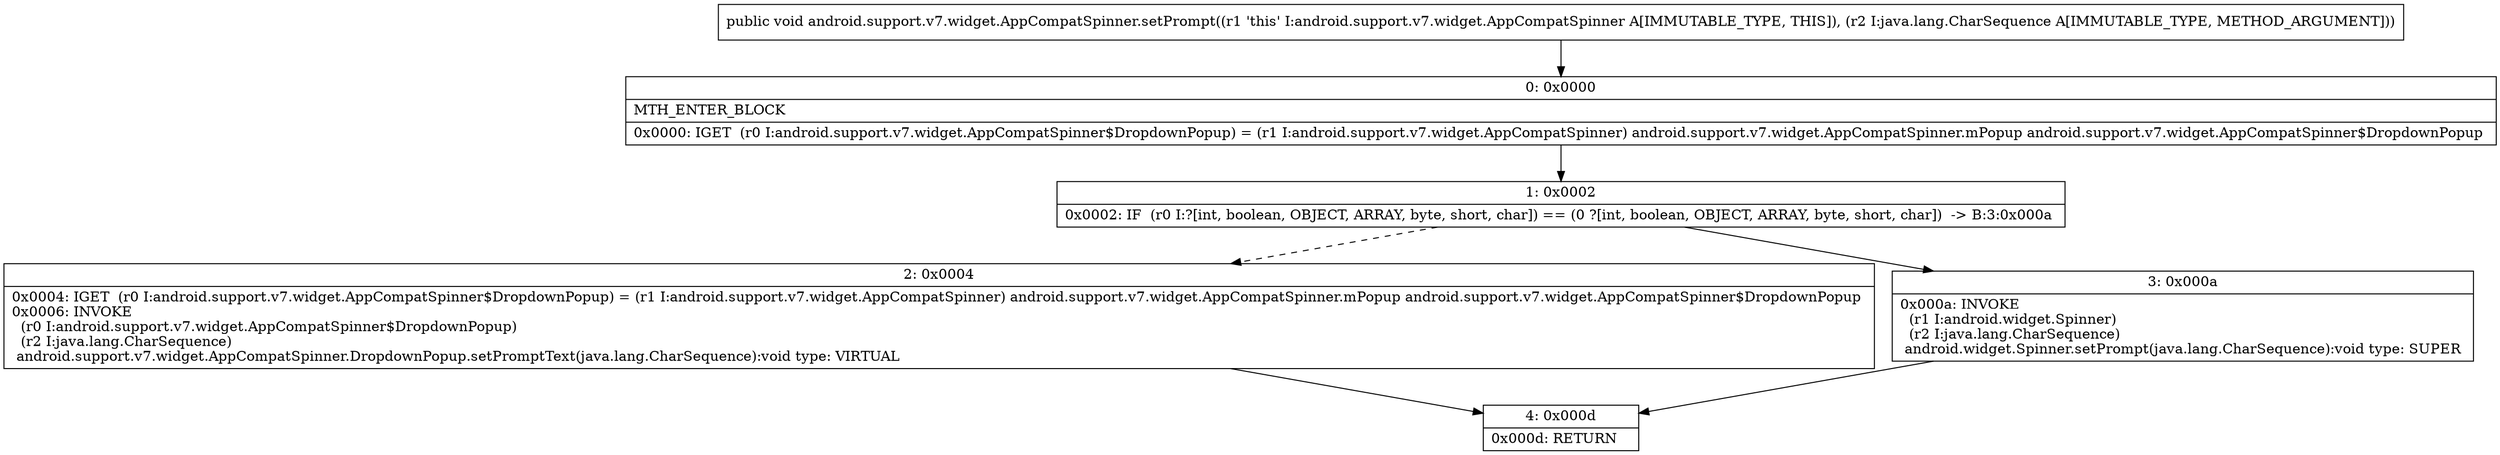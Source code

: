 digraph "CFG forandroid.support.v7.widget.AppCompatSpinner.setPrompt(Ljava\/lang\/CharSequence;)V" {
Node_0 [shape=record,label="{0\:\ 0x0000|MTH_ENTER_BLOCK\l|0x0000: IGET  (r0 I:android.support.v7.widget.AppCompatSpinner$DropdownPopup) = (r1 I:android.support.v7.widget.AppCompatSpinner) android.support.v7.widget.AppCompatSpinner.mPopup android.support.v7.widget.AppCompatSpinner$DropdownPopup \l}"];
Node_1 [shape=record,label="{1\:\ 0x0002|0x0002: IF  (r0 I:?[int, boolean, OBJECT, ARRAY, byte, short, char]) == (0 ?[int, boolean, OBJECT, ARRAY, byte, short, char])  \-\> B:3:0x000a \l}"];
Node_2 [shape=record,label="{2\:\ 0x0004|0x0004: IGET  (r0 I:android.support.v7.widget.AppCompatSpinner$DropdownPopup) = (r1 I:android.support.v7.widget.AppCompatSpinner) android.support.v7.widget.AppCompatSpinner.mPopup android.support.v7.widget.AppCompatSpinner$DropdownPopup \l0x0006: INVOKE  \l  (r0 I:android.support.v7.widget.AppCompatSpinner$DropdownPopup)\l  (r2 I:java.lang.CharSequence)\l android.support.v7.widget.AppCompatSpinner.DropdownPopup.setPromptText(java.lang.CharSequence):void type: VIRTUAL \l}"];
Node_3 [shape=record,label="{3\:\ 0x000a|0x000a: INVOKE  \l  (r1 I:android.widget.Spinner)\l  (r2 I:java.lang.CharSequence)\l android.widget.Spinner.setPrompt(java.lang.CharSequence):void type: SUPER \l}"];
Node_4 [shape=record,label="{4\:\ 0x000d|0x000d: RETURN   \l}"];
MethodNode[shape=record,label="{public void android.support.v7.widget.AppCompatSpinner.setPrompt((r1 'this' I:android.support.v7.widget.AppCompatSpinner A[IMMUTABLE_TYPE, THIS]), (r2 I:java.lang.CharSequence A[IMMUTABLE_TYPE, METHOD_ARGUMENT])) }"];
MethodNode -> Node_0;
Node_0 -> Node_1;
Node_1 -> Node_2[style=dashed];
Node_1 -> Node_3;
Node_2 -> Node_4;
Node_3 -> Node_4;
}

